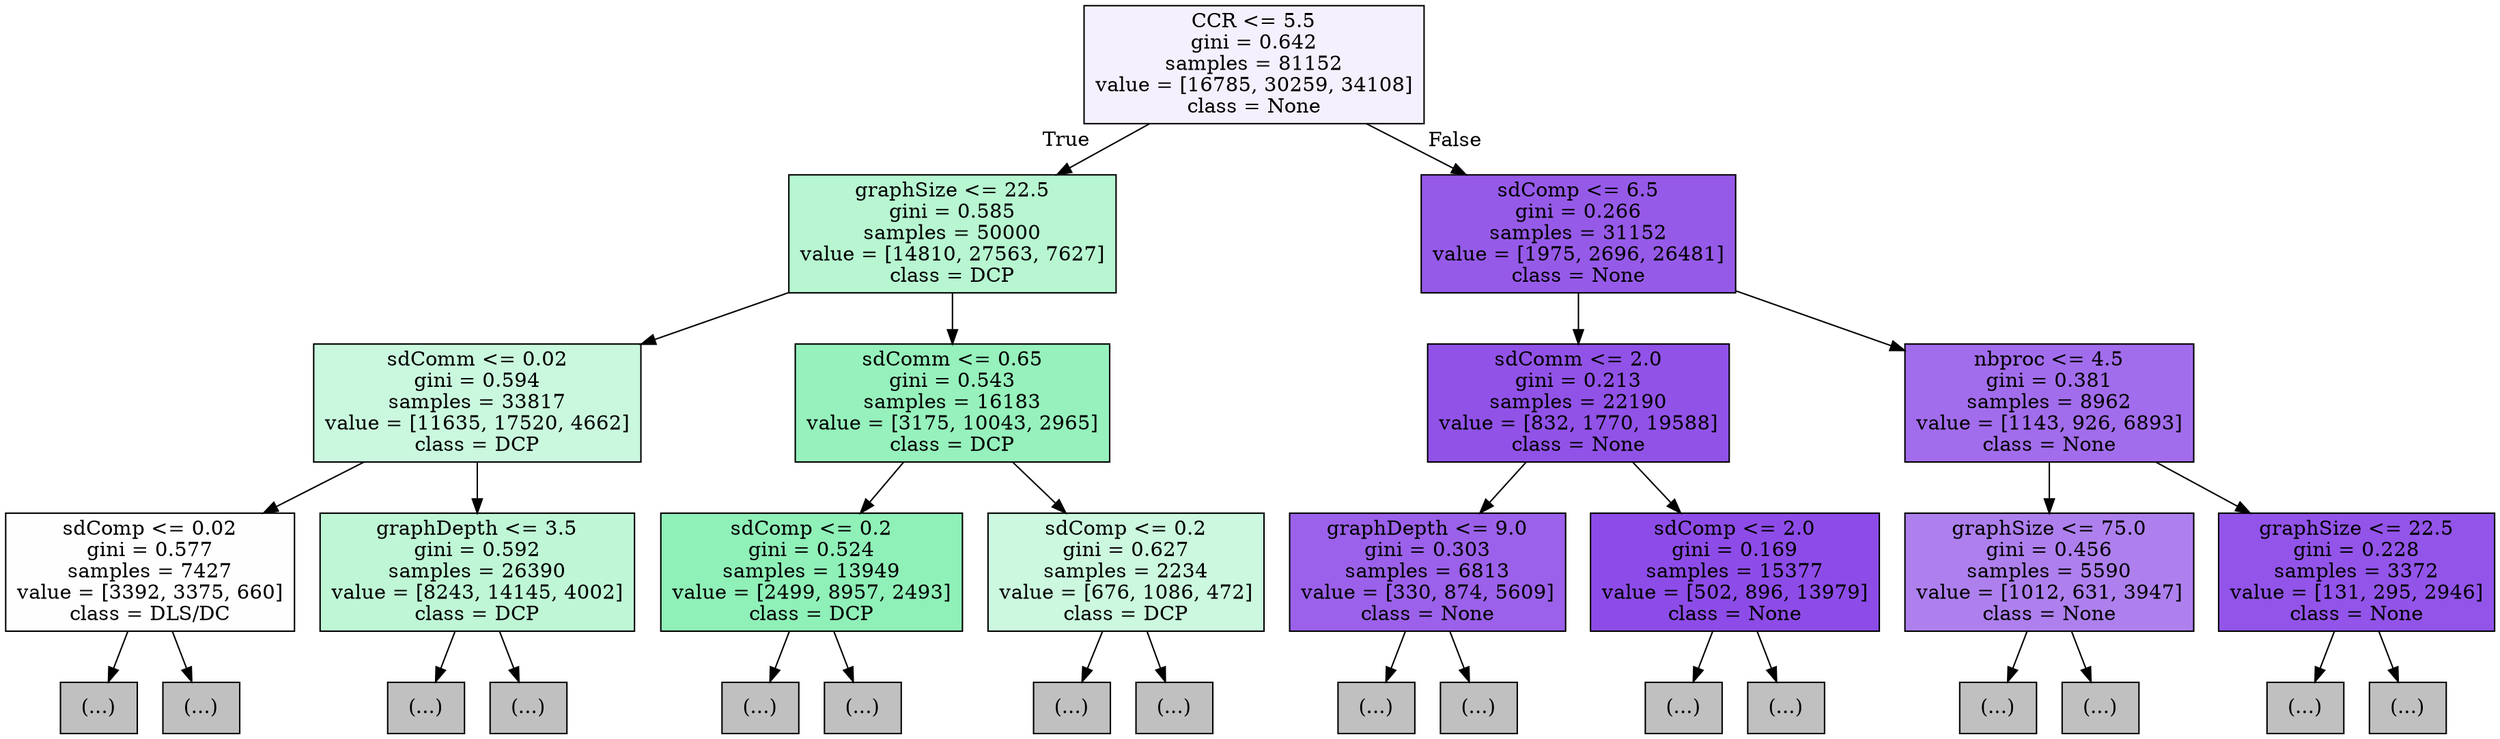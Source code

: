 digraph Tree {
node [shape=box, style="filled", color="black"] ;
0 [label="CCR <= 5.5\ngini = 0.642\nsamples = 81152\nvalue = [16785, 30259, 34108]\nclass = None", fillcolor="#f5f0fd"] ;
1 [label="graphSize <= 22.5\ngini = 0.585\nsamples = 50000\nvalue = [14810, 27563, 7627]\nclass = DCP", fillcolor="#b7f6d1"] ;
0 -> 1 [labeldistance=2.5, labelangle=45, headlabel="True"] ;
2 [label="sdComm <= 0.02\ngini = 0.594\nsamples = 33817\nvalue = [11635, 17520, 4662]\nclass = DCP", fillcolor="#caf8de"] ;
1 -> 2 ;
3 [label="sdComp <= 0.02\ngini = 0.577\nsamples = 7427\nvalue = [3392, 3375, 660]\nclass = DLS/DC", fillcolor="#fffefe"] ;
2 -> 3 ;
4 [label="(...)", fillcolor="#C0C0C0"] ;
3 -> 4 ;
11 [label="(...)", fillcolor="#C0C0C0"] ;
3 -> 11 ;
26 [label="graphDepth <= 3.5\ngini = 0.592\nsamples = 26390\nvalue = [8243, 14145, 4002]\nclass = DCP", fillcolor="#bff7d6"] ;
2 -> 26 ;
27 [label="(...)", fillcolor="#C0C0C0"] ;
26 -> 27 ;
86 [label="(...)", fillcolor="#C0C0C0"] ;
26 -> 86 ;
145 [label="sdComm <= 0.65\ngini = 0.543\nsamples = 16183\nvalue = [3175, 10043, 2965]\nclass = DCP", fillcolor="#96f1bc"] ;
1 -> 145 ;
146 [label="sdComp <= 0.2\ngini = 0.524\nsamples = 13949\nvalue = [2499, 8957, 2493]\nclass = DCP", fillcolor="#8ff0b8"] ;
145 -> 146 ;
147 [label="(...)", fillcolor="#C0C0C0"] ;
146 -> 147 ;
410 [label="(...)", fillcolor="#C0C0C0"] ;
146 -> 410 ;
503 [label="sdComp <= 0.2\ngini = 0.627\nsamples = 2234\nvalue = [676, 1086, 472]\nclass = DCP", fillcolor="#cbf8de"] ;
145 -> 503 ;
504 [label="(...)", fillcolor="#C0C0C0"] ;
503 -> 504 ;
527 [label="(...)", fillcolor="#C0C0C0"] ;
503 -> 527 ;
574 [label="sdComp <= 6.5\ngini = 0.266\nsamples = 31152\nvalue = [1975, 2696, 26481]\nclass = None", fillcolor="#965ae9"] ;
0 -> 574 [labeldistance=2.5, labelangle=-45, headlabel="False"] ;
575 [label="sdComm <= 2.0\ngini = 0.213\nsamples = 22190\nvalue = [832, 1770, 19588]\nclass = None", fillcolor="#9152e8"] ;
574 -> 575 ;
576 [label="graphDepth <= 9.0\ngini = 0.303\nsamples = 6813\nvalue = [330, 874, 5609]\nclass = None", fillcolor="#9b61ea"] ;
575 -> 576 ;
577 [label="(...)", fillcolor="#C0C0C0"] ;
576 -> 577 ;
594 [label="(...)", fillcolor="#C0C0C0"] ;
576 -> 594 ;
619 [label="sdComp <= 2.0\ngini = 0.169\nsamples = 15377\nvalue = [502, 896, 13979]\nclass = None", fillcolor="#8d4ce8"] ;
575 -> 619 ;
620 [label="(...)", fillcolor="#C0C0C0"] ;
619 -> 620 ;
671 [label="(...)", fillcolor="#C0C0C0"] ;
619 -> 671 ;
716 [label="nbproc <= 4.5\ngini = 0.381\nsamples = 8962\nvalue = [1143, 926, 6893]\nclass = None", fillcolor="#a26dec"] ;
574 -> 716 ;
717 [label="graphSize <= 75.0\ngini = 0.456\nsamples = 5590\nvalue = [1012, 631, 3947]\nclass = None", fillcolor="#ae80ee"] ;
716 -> 717 ;
718 [label="(...)", fillcolor="#C0C0C0"] ;
717 -> 718 ;
753 [label="(...)", fillcolor="#C0C0C0"] ;
717 -> 753 ;
764 [label="graphSize <= 22.5\ngini = 0.228\nsamples = 3372\nvalue = [131, 295, 2946]\nclass = None", fillcolor="#9254e9"] ;
716 -> 764 ;
765 [label="(...)", fillcolor="#C0C0C0"] ;
764 -> 765 ;
776 [label="(...)", fillcolor="#C0C0C0"] ;
764 -> 776 ;
}